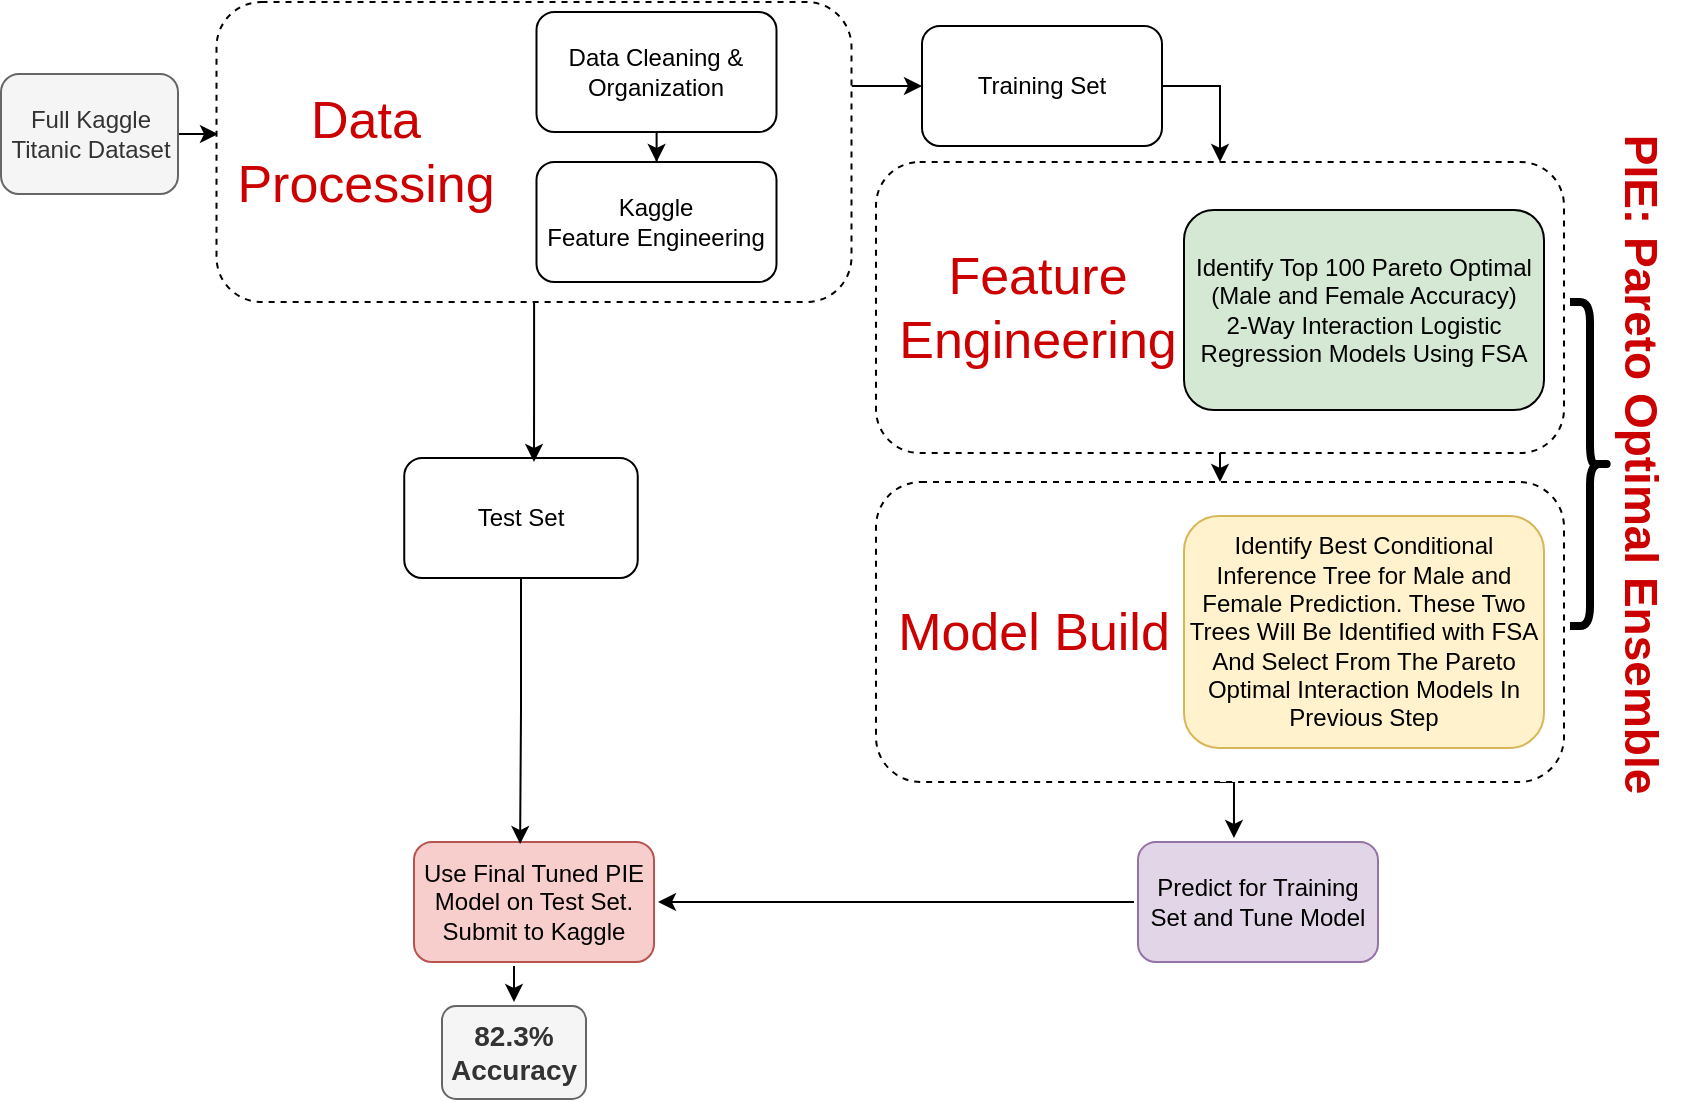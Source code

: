 <mxfile version="12.7.2" type="device"><diagram id="O6EjtLFGp8s-l5YVBZkl" name="Page-1"><mxGraphModel dx="1408" dy="731" grid="1" gridSize="12" guides="1" tooltips="1" connect="1" arrows="1" fold="1" page="1" pageScale="1" pageWidth="850" pageHeight="550" math="0" shadow="0"><root><mxCell id="0"/><mxCell id="1" parent="0"/><mxCell id="vLv9e42ddro2yewsvnOQ-67" style="edgeStyle=orthogonalEdgeStyle;rounded=0;orthogonalLoop=1;jettySize=auto;html=1;exitX=0.5;exitY=1;exitDx=0;exitDy=0;entryX=0.5;entryY=0;entryDx=0;entryDy=0;fontSize=14;fontColor=#CC0000;" edge="1" parent="1" source="vLv9e42ddro2yewsvnOQ-32" target="vLv9e42ddro2yewsvnOQ-35"><mxGeometry relative="1" as="geometry"/></mxCell><mxCell id="vLv9e42ddro2yewsvnOQ-32" value="" style="rounded=1;whiteSpace=wrap;html=1;dashed=1;" vertex="1" parent="1"><mxGeometry x="439" y="80" width="344" height="145.5" as="geometry"/></mxCell><mxCell id="vLv9e42ddro2yewsvnOQ-63" value="" style="edgeStyle=orthogonalEdgeStyle;rounded=0;orthogonalLoop=1;jettySize=auto;html=1;fontSize=14;fontColor=#CC0000;exitX=1;exitY=0.5;exitDx=0;exitDy=0;" edge="1" parent="1" source="vLv9e42ddro2yewsvnOQ-5" target="vLv9e42ddro2yewsvnOQ-32"><mxGeometry relative="1" as="geometry"><mxPoint x="610" y="72.75" as="sourcePoint"/></mxGeometry></mxCell><mxCell id="vLv9e42ddro2yewsvnOQ-21" value="" style="edgeStyle=orthogonalEdgeStyle;rounded=0;orthogonalLoop=1;jettySize=auto;html=1;" edge="1" parent="1" source="vLv9e42ddro2yewsvnOQ-1"><mxGeometry relative="1" as="geometry"><mxPoint x="109.25" y="66" as="targetPoint"/></mxGeometry></mxCell><mxCell id="vLv9e42ddro2yewsvnOQ-1" value="Full Kaggle Titanic Dataset" style="rounded=1;whiteSpace=wrap;html=1;fillColor=#f5f5f5;strokeColor=#666666;fontColor=#333333;" vertex="1" parent="1"><mxGeometry x="1.5" y="36" width="88.5" height="60" as="geometry"/></mxCell><mxCell id="vLv9e42ddro2yewsvnOQ-5" value="Training Set" style="rounded=1;whiteSpace=wrap;html=1;" vertex="1" parent="1"><mxGeometry x="462" y="12" width="120" height="60" as="geometry"/></mxCell><mxCell id="vLv9e42ddro2yewsvnOQ-23" value="Identify Top 100 Pareto Optimal (Male and Female Accuracy)&lt;br&gt;2-Way Interaction Logistic Regression Models Using FSA" style="rounded=1;whiteSpace=wrap;html=1;fillColor=#d5e8d4;strokeColor=#000000;perimeterSpacing=2;shadow=0;glass=0;comic=0;gradientColor=none;strokeWidth=1;" vertex="1" parent="1"><mxGeometry x="593" y="104" width="180" height="100" as="geometry"/></mxCell><mxCell id="vLv9e42ddro2yewsvnOQ-70" value="" style="edgeStyle=orthogonalEdgeStyle;rounded=0;orthogonalLoop=1;jettySize=auto;html=1;fontSize=14;fontColor=#CC0000;entryX=1;entryY=0.5;entryDx=0;entryDy=0;" edge="1" parent="1" source="vLv9e42ddro2yewsvnOQ-30" target="vLv9e42ddro2yewsvnOQ-42"><mxGeometry relative="1" as="geometry"><mxPoint x="330" y="474" as="targetPoint"/></mxGeometry></mxCell><mxCell id="vLv9e42ddro2yewsvnOQ-30" value="Predict for Training Set and Tune Model" style="rounded=1;whiteSpace=wrap;html=1;fillColor=#e1d5e7;strokeColor=#9673a6;perimeterSpacing=2;shadow=0;glass=0;comic=0;" vertex="1" parent="1"><mxGeometry x="570" y="420" width="120" height="60" as="geometry"/></mxCell><mxCell id="vLv9e42ddro2yewsvnOQ-74" value="" style="edgeStyle=orthogonalEdgeStyle;rounded=0;orthogonalLoop=1;jettySize=auto;html=1;fontSize=14;fontColor=#CC0000;entryX=0.5;entryY=0;entryDx=0;entryDy=0;" edge="1" parent="1" source="vLv9e42ddro2yewsvnOQ-42" target="vLv9e42ddro2yewsvnOQ-53"><mxGeometry relative="1" as="geometry"><mxPoint x="268" y="558" as="targetPoint"/><Array as="points"><mxPoint x="258" y="492"/><mxPoint x="258" y="492"/></Array></mxGeometry></mxCell><mxCell id="vLv9e42ddro2yewsvnOQ-42" value="Use Final Tuned PIE Model on Test Set. Submit to Kaggle" style="rounded=1;whiteSpace=wrap;html=1;fillColor=#f8cecc;strokeColor=#b85450;perimeterSpacing=2;shadow=0;glass=0;comic=0;" vertex="1" parent="1"><mxGeometry x="208" y="420" width="120" height="60" as="geometry"/></mxCell><mxCell id="vLv9e42ddro2yewsvnOQ-53" value="82.3% Accuracy" style="rounded=1;whiteSpace=wrap;html=1;fillColor=#f5f5f5;strokeColor=#666666;perimeterSpacing=2;shadow=0;glass=0;comic=0;fontColor=#333333;fontStyle=1;fontSize=14;" vertex="1" parent="1"><mxGeometry x="222" y="502" width="72" height="46.5" as="geometry"/></mxCell><mxCell id="vLv9e42ddro2yewsvnOQ-72" value="" style="edgeStyle=orthogonalEdgeStyle;rounded=0;orthogonalLoop=1;jettySize=auto;html=1;fontSize=14;fontColor=#CC0000;entryX=0.444;entryY=0.047;entryDx=0;entryDy=0;entryPerimeter=0;" edge="1" parent="1" source="vLv9e42ddro2yewsvnOQ-8" target="vLv9e42ddro2yewsvnOQ-42"><mxGeometry relative="1" as="geometry"><mxPoint x="261.495" y="368" as="targetPoint"/></mxGeometry></mxCell><mxCell id="vLv9e42ddro2yewsvnOQ-8" value="Test Set" style="rounded=1;whiteSpace=wrap;html=1;" vertex="1" parent="1"><mxGeometry x="203.12" y="228" width="116.75" height="60" as="geometry"/></mxCell><mxCell id="vLv9e42ddro2yewsvnOQ-65" value="" style="edgeStyle=orthogonalEdgeStyle;rounded=0;orthogonalLoop=1;jettySize=auto;html=1;fontSize=14;fontColor=#CC0000;" edge="1" parent="1" source="vLv9e42ddro2yewsvnOQ-17"><mxGeometry relative="1" as="geometry"><mxPoint x="268" y="230" as="targetPoint"/></mxGeometry></mxCell><mxCell id="vLv9e42ddro2yewsvnOQ-66" value="" style="edgeStyle=orthogonalEdgeStyle;rounded=0;orthogonalLoop=1;jettySize=auto;html=1;fontSize=14;fontColor=#CC0000;" edge="1" parent="1" source="vLv9e42ddro2yewsvnOQ-17" target="vLv9e42ddro2yewsvnOQ-5"><mxGeometry relative="1" as="geometry"><Array as="points"><mxPoint x="438" y="42"/><mxPoint x="438" y="42"/></Array></mxGeometry></mxCell><mxCell id="vLv9e42ddro2yewsvnOQ-17" value="" style="rounded=1;whiteSpace=wrap;html=1;dashed=1;" vertex="1" parent="1"><mxGeometry x="109.25" width="317.5" height="150" as="geometry"/></mxCell><mxCell id="vLv9e42ddro2yewsvnOQ-18" value="" style="edgeStyle=orthogonalEdgeStyle;rounded=0;orthogonalLoop=1;jettySize=auto;html=1;" edge="1" parent="1" source="vLv9e42ddro2yewsvnOQ-19" target="vLv9e42ddro2yewsvnOQ-20"><mxGeometry relative="1" as="geometry"/></mxCell><mxCell id="vLv9e42ddro2yewsvnOQ-19" value="Data Cleaning &amp;amp; Organization" style="rounded=1;whiteSpace=wrap;html=1;" vertex="1" parent="1"><mxGeometry x="269.25" y="5" width="120" height="60" as="geometry"/></mxCell><mxCell id="vLv9e42ddro2yewsvnOQ-20" value="Kaggle&lt;br&gt;Feature Engineering" style="rounded=1;whiteSpace=wrap;html=1;" vertex="1" parent="1"><mxGeometry x="269.25" y="80" width="120" height="60" as="geometry"/></mxCell><mxCell id="vLv9e42ddro2yewsvnOQ-27" value="Data Processing" style="text;html=1;strokeColor=none;fillColor=none;align=center;verticalAlign=middle;whiteSpace=wrap;rounded=0;shadow=0;glass=0;dashed=1;comic=0;fontColor=#CC0000;fontSize=26;" vertex="1" parent="1"><mxGeometry x="109.25" y="40" width="150" height="70" as="geometry"/></mxCell><mxCell id="vLv9e42ddro2yewsvnOQ-29" value="Feature Engineering" style="text;html=1;strokeColor=none;fillColor=none;align=center;verticalAlign=middle;whiteSpace=wrap;rounded=0;shadow=0;glass=0;dashed=1;comic=0;fontSize=26;fontColor=#CC0000;" vertex="1" parent="1"><mxGeometry x="445" y="85.25" width="150" height="135" as="geometry"/></mxCell><mxCell id="vLv9e42ddro2yewsvnOQ-68" style="edgeStyle=orthogonalEdgeStyle;rounded=0;orthogonalLoop=1;jettySize=auto;html=1;exitX=0.5;exitY=1;exitDx=0;exitDy=0;entryX=0.403;entryY=0;entryDx=0;entryDy=0;entryPerimeter=0;fontSize=14;fontColor=#CC0000;" edge="1" parent="1" source="vLv9e42ddro2yewsvnOQ-35" target="vLv9e42ddro2yewsvnOQ-30"><mxGeometry relative="1" as="geometry"/></mxCell><mxCell id="vLv9e42ddro2yewsvnOQ-35" value="" style="rounded=1;whiteSpace=wrap;html=1;dashed=1;" vertex="1" parent="1"><mxGeometry x="439" y="240" width="344" height="150" as="geometry"/></mxCell><mxCell id="vLv9e42ddro2yewsvnOQ-36" value="Identify Best Conditional Inference Tree for Male and Female Prediction. These Two Trees Will Be Identified with FSA And Select From The Pareto Optimal Interaction Models In Previous Step" style="rounded=1;whiteSpace=wrap;html=1;fillColor=#fff2cc;strokeColor=#d6b656;perimeterSpacing=2;shadow=0;glass=0;comic=0;strokeWidth=1;" vertex="1" parent="1"><mxGeometry x="593" y="257" width="180" height="116" as="geometry"/></mxCell><mxCell id="vLv9e42ddro2yewsvnOQ-37" value="Model Build" style="text;html=1;strokeColor=none;fillColor=none;align=center;verticalAlign=middle;whiteSpace=wrap;rounded=0;shadow=0;glass=0;dashed=1;comic=0;fontSize=26;fontColor=#CC0000;" vertex="1" parent="1"><mxGeometry x="443" y="247.5" width="150" height="135" as="geometry"/></mxCell><mxCell id="vLv9e42ddro2yewsvnOQ-78" value="" style="shape=curlyBracket;whiteSpace=wrap;html=1;rounded=1;shadow=0;glass=0;comic=0;strokeColor=#000000;strokeWidth=4;gradientColor=none;fontSize=14;fontColor=#CC0000;rotation=-180;" vertex="1" parent="1"><mxGeometry x="786" y="150" width="20" height="162" as="geometry"/></mxCell><mxCell id="vLv9e42ddro2yewsvnOQ-80" value="PIE: Pareto Optimal Ensemble" style="text;html=1;strokeColor=none;fillColor=none;align=center;verticalAlign=middle;whiteSpace=wrap;rounded=0;shadow=0;glass=0;comic=0;fontSize=23;fontColor=#CC0000;rotation=90;fontStyle=1" vertex="1" parent="1"><mxGeometry x="648" y="209.5" width="346.5" height="43" as="geometry"/></mxCell></root></mxGraphModel></diagram></mxfile>